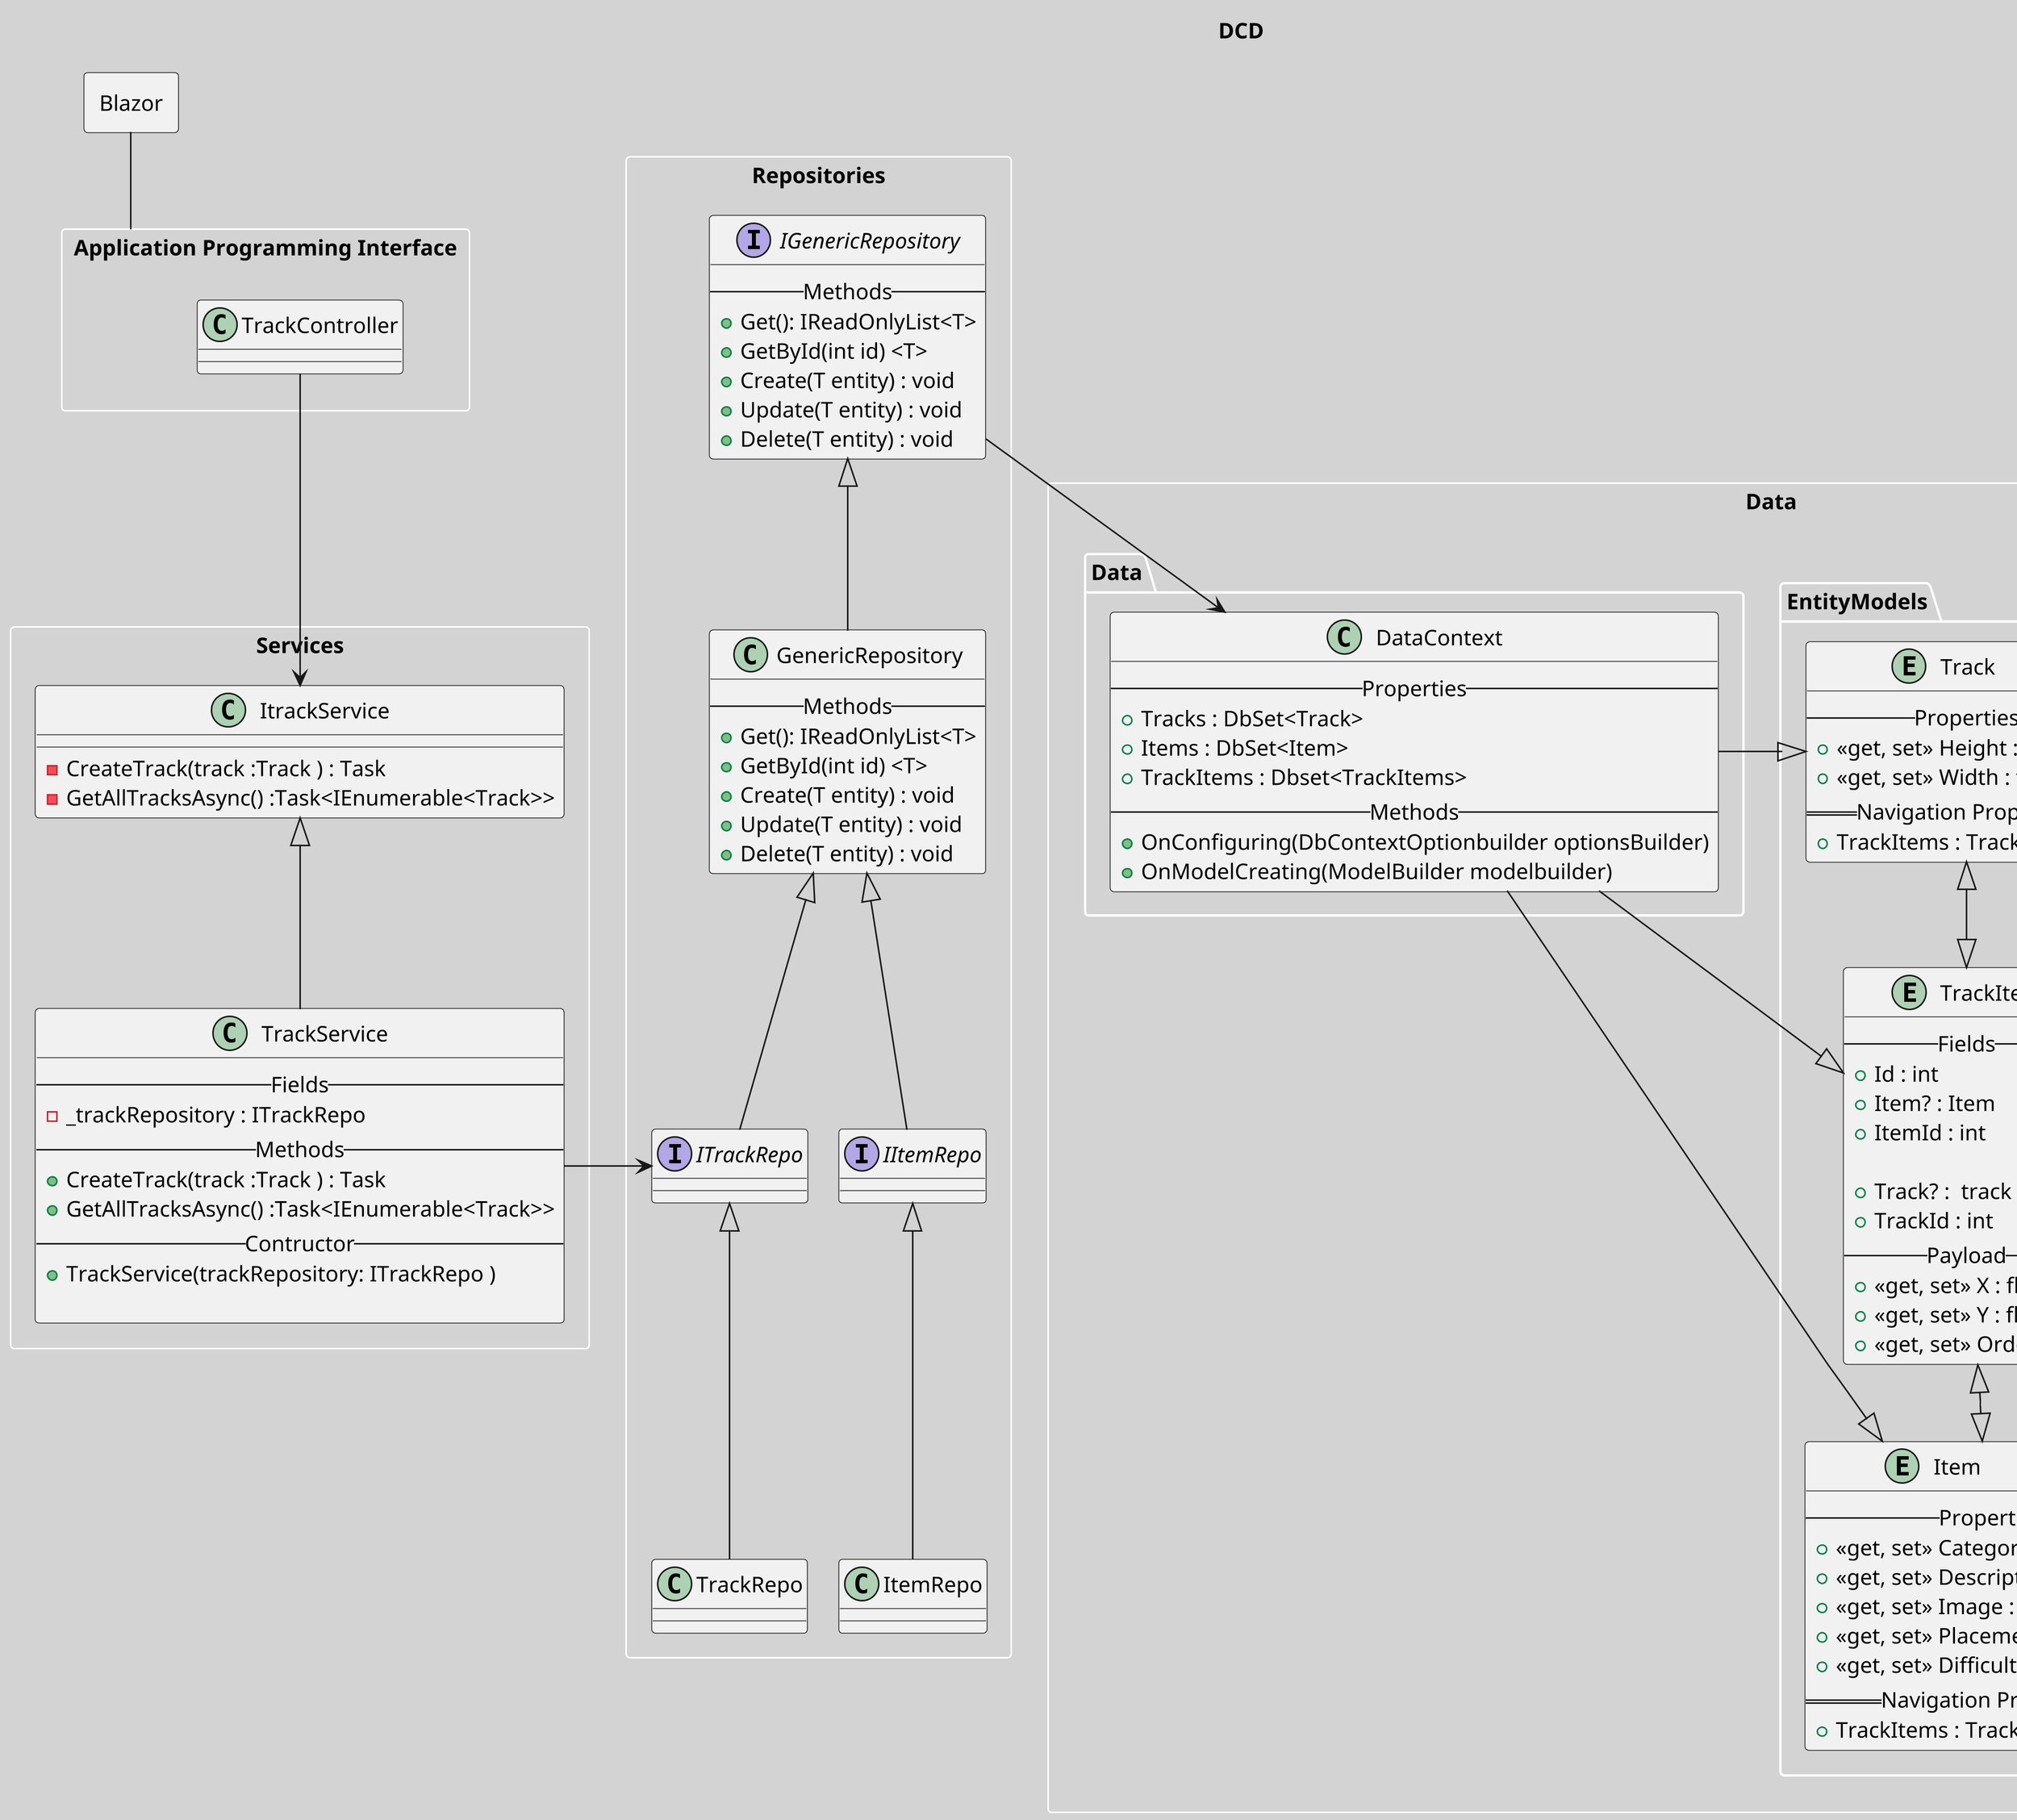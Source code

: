 @startuml DCDv2
title DCD
skinparam nodesep 20
skinparam ranksep 50
skinparam linetype polyline
skinparam dpi 300
skinparam ComponentBorderThickness 0
skinparam BackgroundColor lightgrey
skinparam ComponentBackgroundColor white
skinparam ComponentBorderColor white
skinparam PackageBorderColor white
rectangle "Blazor" as front{

}
rectangle "Application Programming Interface" as API {
    class TrackController{

    }
}
rectangle "Services" as Service{
    class ItrackService{
        - CreateTrack(track :Track ) : Task
        - GetAllTracksAsync() :Task<IEnumerable<Track>> 
    }
    class TrackService{
        -- Fields --
        - _trackRepository : ITrackRepo
        -- Methods --
        + CreateTrack(track :Track ) : Task
        + GetAllTracksAsync() :Task<IEnumerable<Track>> 
        -- Contructor --
        + TrackService(trackRepository: ITrackRepo )
        
    }   
}

rectangle "Repositories" as Repositories{
    class "GenericRepository"{
            --Methods--
            + Get(): IReadOnlyList<T>
            + GetById(int id) <T>
            + Create(T entity) : void
            + Update(T entity) : void
            + Delete(T entity) : void
        }

        interface "IGenericRepository"{
            --Methods--
            + Get(): IReadOnlyList<T>
            + GetById(int id) <T>
            + Create(T entity) : void
            + Update(T entity) : void
            + Delete(T entity) : void
        }
        interface IItemRepo
        interface ITrackRepo
        class "ItemRepo"{

        }
        class "TrackRepo"{

        }
}

rectangle "Data" as models{
    package EntityModels{
        abstract class BaseEntity{
            -- Properties --
            + {abstract}<<abstract>> Id : int
            + {abstract}<<abstract>> Name : string
        }
        entity Track<Bane>{
            -- Properties --
            + <<get, set>> Height : float
            + <<get, set>> Width : float
            ==Navigation Properties==
            + TrackItems : TrackItem[0..*]
        }
        entity TrackItem{
            -- Fields --
            + Id : int
            + Item? : Item
            + ItemId : int

            + Track? :  track
            + TrackId : int
            -- Payload --
            + <<get, set>> X : float
            + <<get, set>> Y : float
            + <<get, set>> Order : int
        }
        entity Item<Bane Element>{
            -- Properties --
            + <<get, set>> Category : Category
            + <<get, set>> Description : string
            + <<get, set>> Image : string
            + <<get, set>> Placement : Placement
            + <<get, set>> Difficulty : string
            ==Navigation Properties==
            + TrackItems : TrackItems[0..*]
        }
    }
    package Data{
        class DataContext{
            --Properties--
            + Tracks : DbSet<Track>
            + Items : DbSet<Item>
            + TrackItems : Dbset<TrackItems>
            --Methods--
            + OnConfiguring(DbContextOptionbuilder optionsBuilder)
            + OnModelCreating(ModelBuilder modelbuilder)
        }
    }

}
front -- API
TrackController --> ItrackService
IGenericRepository  <|-- GenericRepository
IGenericRepository --> DataContext
GenericRepository <|-- IItemRepo
GenericRepository <|-- ITrackRepo
ITrackRepo <|-- TrackRepo
IItemRepo <|-- ItemRepo
TrackService -> ITrackRepo
ItrackService <|-- TrackService
BaseEntity  <- Track
BaseEntity <- Item
Track <|--|> TrackItem
TrackItem <|--|> Item
DataContext -|> Track
DataContext -|> TrackItem
DataContext -|> Item

@enduml